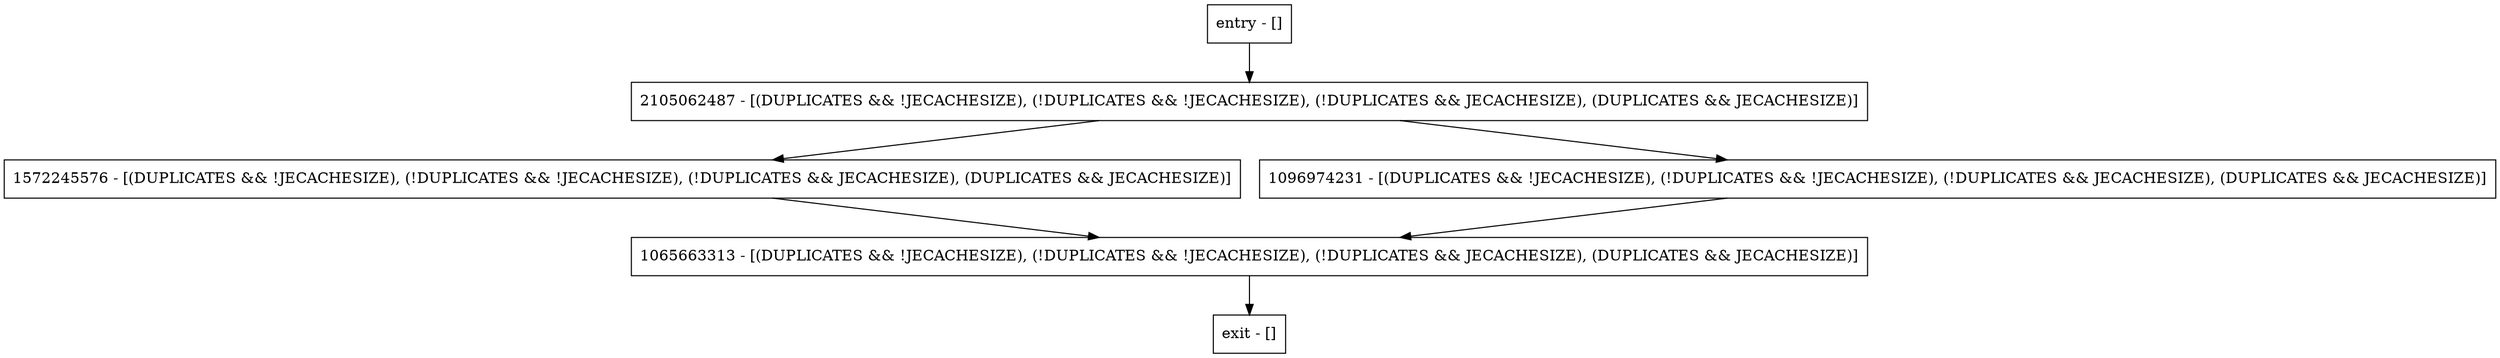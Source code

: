 digraph getUtilizationRepairDone {
node [shape=record];
entry [label="entry - []"];
exit [label="exit - []"];
1065663313 [label="1065663313 - [(DUPLICATES && !JECACHESIZE), (!DUPLICATES && !JECACHESIZE), (!DUPLICATES && JECACHESIZE), (DUPLICATES && JECACHESIZE)]"];
2105062487 [label="2105062487 - [(DUPLICATES && !JECACHESIZE), (!DUPLICATES && !JECACHESIZE), (!DUPLICATES && JECACHESIZE), (DUPLICATES && JECACHESIZE)]"];
1572245576 [label="1572245576 - [(DUPLICATES && !JECACHESIZE), (!DUPLICATES && !JECACHESIZE), (!DUPLICATES && JECACHESIZE), (DUPLICATES && JECACHESIZE)]"];
1096974231 [label="1096974231 - [(DUPLICATES && !JECACHESIZE), (!DUPLICATES && !JECACHESIZE), (!DUPLICATES && JECACHESIZE), (DUPLICATES && JECACHESIZE)]"];
entry;
exit;
entry -> 2105062487;
1065663313 -> exit;
2105062487 -> 1572245576;
2105062487 -> 1096974231;
1572245576 -> 1065663313;
1096974231 -> 1065663313;
}
